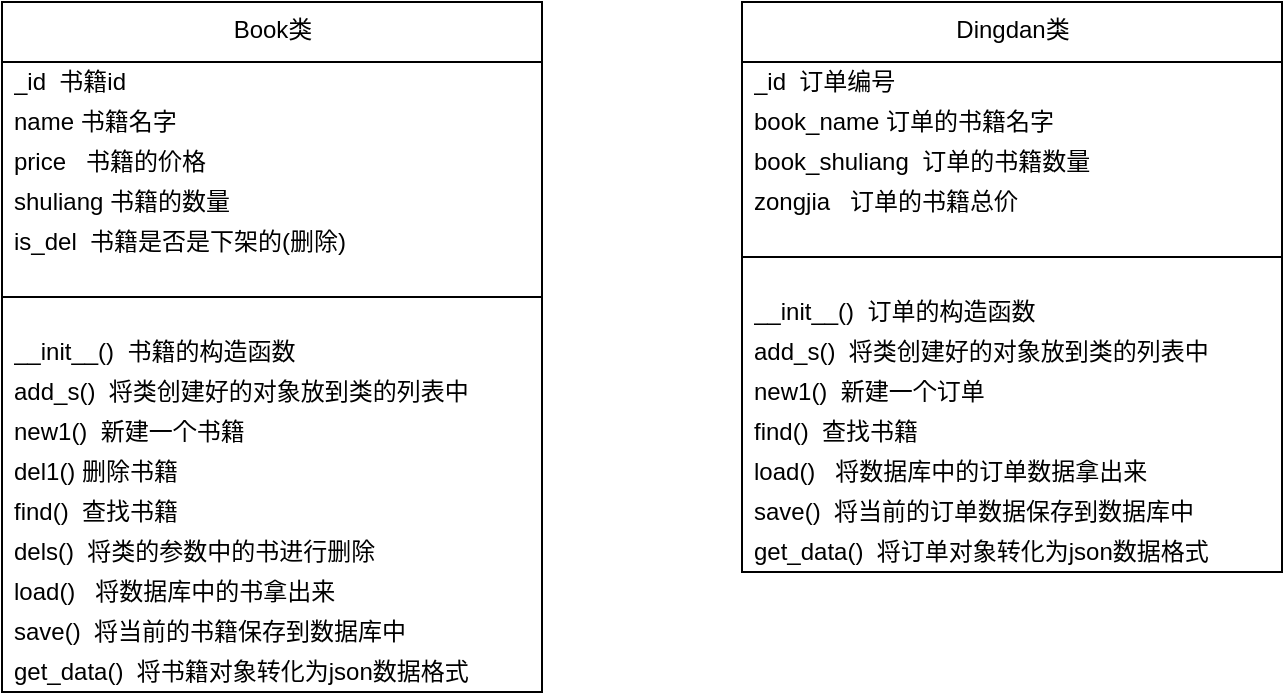 <mxfile>
    <diagram id="1ipwH0Lgedo0WlFuup6q" name="第 1 页">
        <mxGraphModel dx="-1568" dy="-2276" grid="1" gridSize="10" guides="1" tooltips="1" connect="1" arrows="1" fold="1" page="1" pageScale="1" pageWidth="827" pageHeight="1169" math="0" shadow="0">
            <root>
                <mxCell id="0"/>
                <mxCell id="1" parent="0"/>
                <mxCell id="134" value="Book类" style="swimlane;fontStyle=0;align=center;verticalAlign=top;childLayout=stackLayout;horizontal=1;startSize=30;horizontalStack=0;resizeParent=1;resizeParentMax=0;resizeLast=0;collapsible=0;marginBottom=0;html=1;" parent="1" vertex="1">
                    <mxGeometry x="2760" y="3560" width="270" height="345" as="geometry"/>
                </mxCell>
                <mxCell id="135" value="_id&amp;nbsp; 书籍id" style="text;html=1;strokeColor=none;fillColor=none;align=left;verticalAlign=middle;spacingLeft=4;spacingRight=4;overflow=hidden;rotatable=0;points=[[0,0.5],[1,0.5]];portConstraint=eastwest;" parent="134" vertex="1">
                    <mxGeometry y="30" width="270" height="20" as="geometry"/>
                </mxCell>
                <mxCell id="136" value="name 书籍名字" style="text;html=1;strokeColor=none;fillColor=none;align=left;verticalAlign=middle;spacingLeft=4;spacingRight=4;overflow=hidden;rotatable=0;points=[[0,0.5],[1,0.5]];portConstraint=eastwest;" parent="134" vertex="1">
                    <mxGeometry y="50" width="270" height="20" as="geometry"/>
                </mxCell>
                <mxCell id="137" value="&lt;font color=&quot;#000000&quot;&gt;price&amp;nbsp; &amp;nbsp;书籍的价格&lt;/font&gt;" style="text;html=1;strokeColor=none;fillColor=none;align=left;verticalAlign=middle;spacingLeft=4;spacingRight=4;overflow=hidden;rotatable=0;points=[[0,0.5],[1,0.5]];portConstraint=eastwest;fontColor=#808080;" parent="134" vertex="1">
                    <mxGeometry y="70" width="270" height="20" as="geometry"/>
                </mxCell>
                <mxCell id="138" value="shuliang 书籍的数量" style="text;html=1;strokeColor=none;fillColor=none;align=left;verticalAlign=middle;spacingLeft=4;spacingRight=4;overflow=hidden;rotatable=0;points=[[0,0.5],[1,0.5]];portConstraint=eastwest;" parent="134" vertex="1">
                    <mxGeometry y="90" width="270" height="20" as="geometry"/>
                </mxCell>
                <mxCell id="142" value="is_del&amp;nbsp; 书籍是否是下架的(删除)" style="text;html=1;strokeColor=none;fillColor=none;align=left;verticalAlign=middle;spacingLeft=4;spacingRight=4;overflow=hidden;rotatable=0;points=[[0,0.5],[1,0.5]];portConstraint=eastwest;" parent="134" vertex="1">
                    <mxGeometry y="110" width="270" height="20" as="geometry"/>
                </mxCell>
                <mxCell id="139" value="" style="line;strokeWidth=1;fillColor=none;align=left;verticalAlign=middle;spacingTop=-1;spacingLeft=3;spacingRight=3;rotatable=0;labelPosition=right;points=[];portConstraint=eastwest;" parent="134" vertex="1">
                    <mxGeometry y="130" width="270" height="35" as="geometry"/>
                </mxCell>
                <mxCell id="146" value="__init__()&amp;nbsp; 书籍的构造函数" style="text;html=1;strokeColor=none;fillColor=none;align=left;verticalAlign=middle;spacingLeft=4;spacingRight=4;overflow=hidden;rotatable=0;points=[[0,0.5],[1,0.5]];portConstraint=eastwest;" parent="134" vertex="1">
                    <mxGeometry y="165" width="270" height="20" as="geometry"/>
                </mxCell>
                <mxCell id="155" value="add_s()&amp;nbsp; 将类创建好的对象放到类的列表中" style="text;html=1;strokeColor=none;fillColor=none;align=left;verticalAlign=middle;spacingLeft=4;spacingRight=4;overflow=hidden;rotatable=0;points=[[0,0.5],[1,0.5]];portConstraint=eastwest;" parent="134" vertex="1">
                    <mxGeometry y="185" width="270" height="20" as="geometry"/>
                </mxCell>
                <mxCell id="145" value="new1()&amp;nbsp; 新建一个书籍" style="text;html=1;strokeColor=none;fillColor=none;align=left;verticalAlign=middle;spacingLeft=4;spacingRight=4;overflow=hidden;rotatable=0;points=[[0,0.5],[1,0.5]];portConstraint=eastwest;" parent="134" vertex="1">
                    <mxGeometry y="205" width="270" height="20" as="geometry"/>
                </mxCell>
                <mxCell id="147" value="del1() 删除书籍" style="text;html=1;strokeColor=none;fillColor=none;align=left;verticalAlign=middle;spacingLeft=4;spacingRight=4;overflow=hidden;rotatable=0;points=[[0,0.5],[1,0.5]];portConstraint=eastwest;" parent="134" vertex="1">
                    <mxGeometry y="225" width="270" height="20" as="geometry"/>
                </mxCell>
                <mxCell id="148" value="find()&amp;nbsp; 查找书籍" style="text;html=1;strokeColor=none;fillColor=none;align=left;verticalAlign=middle;spacingLeft=4;spacingRight=4;overflow=hidden;rotatable=0;points=[[0,0.5],[1,0.5]];portConstraint=eastwest;" parent="134" vertex="1">
                    <mxGeometry y="245" width="270" height="20" as="geometry"/>
                </mxCell>
                <mxCell id="151" value="dels()&amp;nbsp; 将类的参数中的书进行删除" style="text;html=1;strokeColor=none;fillColor=none;align=left;verticalAlign=middle;spacingLeft=4;spacingRight=4;overflow=hidden;rotatable=0;points=[[0,0.5],[1,0.5]];portConstraint=eastwest;" parent="134" vertex="1">
                    <mxGeometry y="265" width="270" height="20" as="geometry"/>
                </mxCell>
                <mxCell id="153" value="load()&amp;nbsp; &amp;nbsp;将数据库中的书拿出来" style="text;html=1;strokeColor=none;fillColor=none;align=left;verticalAlign=middle;spacingLeft=4;spacingRight=4;overflow=hidden;rotatable=0;points=[[0,0.5],[1,0.5]];portConstraint=eastwest;" parent="134" vertex="1">
                    <mxGeometry y="285" width="270" height="20" as="geometry"/>
                </mxCell>
                <mxCell id="152" value="save()&amp;nbsp; 将当前的书籍保存到数据库中" style="text;html=1;strokeColor=none;fillColor=none;align=left;verticalAlign=middle;spacingLeft=4;spacingRight=4;overflow=hidden;rotatable=0;points=[[0,0.5],[1,0.5]];portConstraint=eastwest;" parent="134" vertex="1">
                    <mxGeometry y="305" width="270" height="20" as="geometry"/>
                </mxCell>
                <mxCell id="150" value="get_data()&amp;nbsp; 将书籍对象转化为json数据格式" style="text;html=1;strokeColor=none;fillColor=none;align=left;verticalAlign=middle;spacingLeft=4;spacingRight=4;overflow=hidden;rotatable=0;points=[[0,0.5],[1,0.5]];portConstraint=eastwest;" parent="134" vertex="1">
                    <mxGeometry y="325" width="270" height="20" as="geometry"/>
                </mxCell>
                <mxCell id="156" value="Dingdan类" style="swimlane;fontStyle=0;align=center;verticalAlign=top;childLayout=stackLayout;horizontal=1;startSize=30;horizontalStack=0;resizeParent=1;resizeParentMax=0;resizeLast=0;collapsible=0;marginBottom=0;html=1;" parent="1" vertex="1">
                    <mxGeometry x="3130" y="3560" width="270" height="285" as="geometry"/>
                </mxCell>
                <mxCell id="157" value="_id&amp;nbsp; 订单编号" style="text;html=1;strokeColor=none;fillColor=none;align=left;verticalAlign=middle;spacingLeft=4;spacingRight=4;overflow=hidden;rotatable=0;points=[[0,0.5],[1,0.5]];portConstraint=eastwest;" parent="156" vertex="1">
                    <mxGeometry y="30" width="270" height="20" as="geometry"/>
                </mxCell>
                <mxCell id="158" value="book_name 订单的书籍名字" style="text;html=1;strokeColor=none;fillColor=none;align=left;verticalAlign=middle;spacingLeft=4;spacingRight=4;overflow=hidden;rotatable=0;points=[[0,0.5],[1,0.5]];portConstraint=eastwest;" parent="156" vertex="1">
                    <mxGeometry y="50" width="270" height="20" as="geometry"/>
                </mxCell>
                <mxCell id="159" value="&lt;font color=&quot;#000000&quot;&gt;book_shuliang&amp;nbsp; 订单的书籍数量&lt;/font&gt;" style="text;html=1;strokeColor=none;fillColor=none;align=left;verticalAlign=middle;spacingLeft=4;spacingRight=4;overflow=hidden;rotatable=0;points=[[0,0.5],[1,0.5]];portConstraint=eastwest;fontColor=#808080;" parent="156" vertex="1">
                    <mxGeometry y="70" width="270" height="20" as="geometry"/>
                </mxCell>
                <mxCell id="160" value="zongjia&amp;nbsp; &amp;nbsp;订单的书籍总价" style="text;html=1;strokeColor=none;fillColor=none;align=left;verticalAlign=middle;spacingLeft=4;spacingRight=4;overflow=hidden;rotatable=0;points=[[0,0.5],[1,0.5]];portConstraint=eastwest;" parent="156" vertex="1">
                    <mxGeometry y="90" width="270" height="20" as="geometry"/>
                </mxCell>
                <mxCell id="162" value="" style="line;strokeWidth=1;fillColor=none;align=left;verticalAlign=middle;spacingTop=-1;spacingLeft=3;spacingRight=3;rotatable=0;labelPosition=right;points=[];portConstraint=eastwest;" parent="156" vertex="1">
                    <mxGeometry y="110" width="270" height="35" as="geometry"/>
                </mxCell>
                <mxCell id="163" value="__init__()&amp;nbsp; 订单的构造函数" style="text;html=1;strokeColor=none;fillColor=none;align=left;verticalAlign=middle;spacingLeft=4;spacingRight=4;overflow=hidden;rotatable=0;points=[[0,0.5],[1,0.5]];portConstraint=eastwest;" parent="156" vertex="1">
                    <mxGeometry y="145" width="270" height="20" as="geometry"/>
                </mxCell>
                <mxCell id="164" value="add_s()&amp;nbsp; 将类创建好的对象放到类的列表中" style="text;html=1;strokeColor=none;fillColor=none;align=left;verticalAlign=middle;spacingLeft=4;spacingRight=4;overflow=hidden;rotatable=0;points=[[0,0.5],[1,0.5]];portConstraint=eastwest;" parent="156" vertex="1">
                    <mxGeometry y="165" width="270" height="20" as="geometry"/>
                </mxCell>
                <mxCell id="165" value="new1()&amp;nbsp; 新建一个订单" style="text;html=1;strokeColor=none;fillColor=none;align=left;verticalAlign=middle;spacingLeft=4;spacingRight=4;overflow=hidden;rotatable=0;points=[[0,0.5],[1,0.5]];portConstraint=eastwest;" parent="156" vertex="1">
                    <mxGeometry y="185" width="270" height="20" as="geometry"/>
                </mxCell>
                <mxCell id="167" value="find()&amp;nbsp; 查找书籍" style="text;html=1;strokeColor=none;fillColor=none;align=left;verticalAlign=middle;spacingLeft=4;spacingRight=4;overflow=hidden;rotatable=0;points=[[0,0.5],[1,0.5]];portConstraint=eastwest;" parent="156" vertex="1">
                    <mxGeometry y="205" width="270" height="20" as="geometry"/>
                </mxCell>
                <mxCell id="169" value="load()&amp;nbsp; &amp;nbsp;将数据库中的订单数据拿出来" style="text;html=1;strokeColor=none;fillColor=none;align=left;verticalAlign=middle;spacingLeft=4;spacingRight=4;overflow=hidden;rotatable=0;points=[[0,0.5],[1,0.5]];portConstraint=eastwest;" parent="156" vertex="1">
                    <mxGeometry y="225" width="270" height="20" as="geometry"/>
                </mxCell>
                <mxCell id="170" value="save()&amp;nbsp; 将当前的订单数据保存到数据库中" style="text;html=1;strokeColor=none;fillColor=none;align=left;verticalAlign=middle;spacingLeft=4;spacingRight=4;overflow=hidden;rotatable=0;points=[[0,0.5],[1,0.5]];portConstraint=eastwest;" parent="156" vertex="1">
                    <mxGeometry y="245" width="270" height="20" as="geometry"/>
                </mxCell>
                <mxCell id="171" value="get_data()&amp;nbsp; 将订单对象转化为json数据格式" style="text;html=1;strokeColor=none;fillColor=none;align=left;verticalAlign=middle;spacingLeft=4;spacingRight=4;overflow=hidden;rotatable=0;points=[[0,0.5],[1,0.5]];portConstraint=eastwest;" parent="156" vertex="1">
                    <mxGeometry y="265" width="270" height="20" as="geometry"/>
                </mxCell>
            </root>
        </mxGraphModel>
    </diagram>
</mxfile>